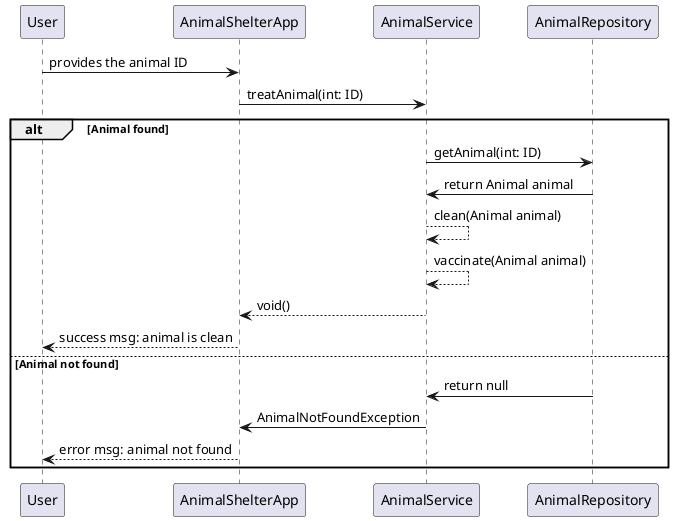 @startuml

User -> AnimalShelterApp : provides the animal ID
AnimalShelterApp -> AnimalService : treatAnimal(int: ID)

alt Animal found
AnimalService -> AnimalRepository : getAnimal(int: ID)
AnimalService <- AnimalRepository : return Animal animal
AnimalService --> AnimalService : clean(Animal animal)
AnimalService --> AnimalService : vaccinate(Animal animal)
AnimalShelterApp <-- AnimalService : void()
User <-- AnimalShelterApp : success msg: animal is clean
else Animal not found
AnimalService <- AnimalRepository : return null
AnimalShelterApp <- AnimalService : AnimalNotFoundException
User <-- AnimalShelterApp : error msg: animal not found
end

@enduml
